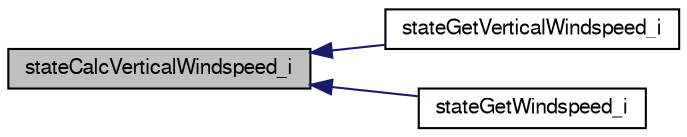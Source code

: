 digraph "stateCalcVerticalWindspeed_i"
{
  edge [fontname="FreeSans",fontsize="10",labelfontname="FreeSans",labelfontsize="10"];
  node [fontname="FreeSans",fontsize="10",shape=record];
  rankdir="LR";
  Node1 [label="stateCalcVerticalWindspeed_i",height=0.2,width=0.4,color="black", fillcolor="grey75", style="filled", fontcolor="black"];
  Node1 -> Node2 [dir="back",color="midnightblue",fontsize="10",style="solid",fontname="FreeSans"];
  Node2 [label="stateGetVerticalWindspeed_i",height=0.2,width=0.4,color="black", fillcolor="white", style="filled",URL="$group__state__wind__airspeed.html#gabe6e5bc5726cdb1df971c43abc1f15aa",tooltip="Get vertical windspeed (int). "];
  Node1 -> Node3 [dir="back",color="midnightblue",fontsize="10",style="solid",fontname="FreeSans"];
  Node3 [label="stateGetWindspeed_i",height=0.2,width=0.4,color="black", fillcolor="white", style="filled",URL="$group__state__wind__airspeed.html#ga0a95eb26b879bbf444c7a391f3721f8f",tooltip="Get windspeed (int). "];
}
